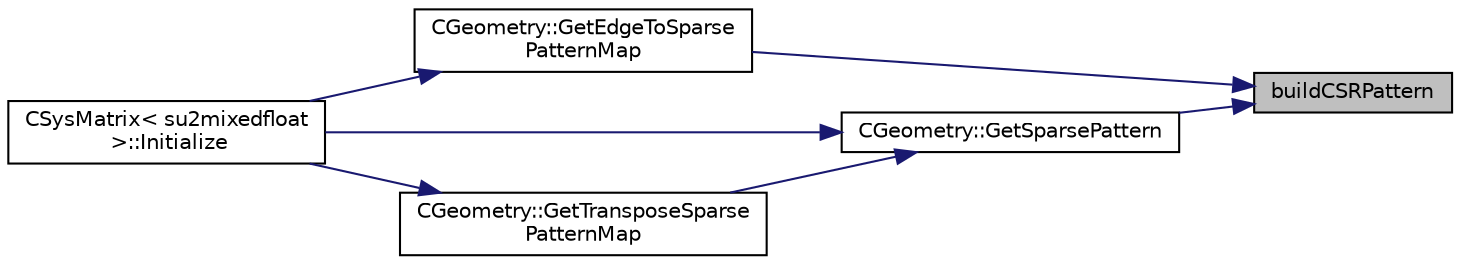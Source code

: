 digraph "buildCSRPattern"
{
 // LATEX_PDF_SIZE
  edge [fontname="Helvetica",fontsize="10",labelfontname="Helvetica",labelfontsize="10"];
  node [fontname="Helvetica",fontsize="10",shape=record];
  rankdir="RL";
  Node1 [label="buildCSRPattern",height=0.2,width=0.4,color="black", fillcolor="grey75", style="filled", fontcolor="black",tooltip="Build a sparse pattern from geometry information, of type FVM or FEM, for a given fill-level...."];
  Node1 -> Node2 [dir="back",color="midnightblue",fontsize="10",style="solid",fontname="Helvetica"];
  Node2 [label="CGeometry::GetEdgeToSparse\lPatternMap",height=0.2,width=0.4,color="black", fillcolor="white", style="filled",URL="$classCGeometry.html#a23b0c8683a48437d049bdfd8ca05a216",tooltip="Get the edge to sparse pattern map."];
  Node2 -> Node3 [dir="back",color="midnightblue",fontsize="10",style="solid",fontname="Helvetica"];
  Node3 [label="CSysMatrix\< su2mixedfloat\l \>::Initialize",height=0.2,width=0.4,color="black", fillcolor="white", style="filled",URL="$classCSysMatrix.html#ae17220ac30c2abcc7fdd3c5dc8f04571",tooltip="Initializes the sparse matrix."];
  Node1 -> Node4 [dir="back",color="midnightblue",fontsize="10",style="solid",fontname="Helvetica"];
  Node4 [label="CGeometry::GetSparsePattern",height=0.2,width=0.4,color="black", fillcolor="white", style="filled",URL="$classCGeometry.html#ae9384368c5032d69b68a389fef8ded4b",tooltip="Get the sparse pattern of \"type\" with given level of fill."];
  Node4 -> Node5 [dir="back",color="midnightblue",fontsize="10",style="solid",fontname="Helvetica"];
  Node5 [label="CGeometry::GetTransposeSparse\lPatternMap",height=0.2,width=0.4,color="black", fillcolor="white", style="filled",URL="$classCGeometry.html#a93838f0e718dd1c69b1a39e30083ad88",tooltip="Get the transpose of the (main, i.e 0 fill) sparse pattern (e.g. CSR becomes CSC)."];
  Node5 -> Node3 [dir="back",color="midnightblue",fontsize="10",style="solid",fontname="Helvetica"];
  Node4 -> Node3 [dir="back",color="midnightblue",fontsize="10",style="solid",fontname="Helvetica"];
}
